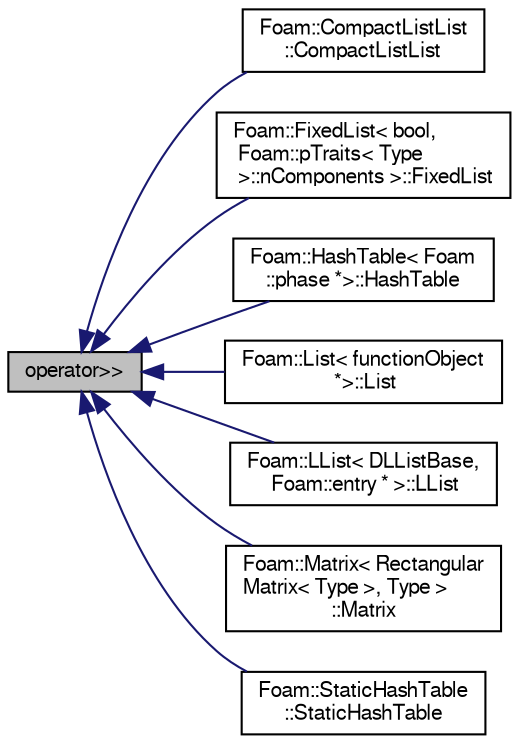 digraph "operator&gt;&gt;"
{
  bgcolor="transparent";
  edge [fontname="FreeSans",fontsize="10",labelfontname="FreeSans",labelfontsize="10"];
  node [fontname="FreeSans",fontsize="10",shape=record];
  rankdir="LR";
  Node3654 [label="operator\>\>",height=0.2,width=0.4,color="black", fillcolor="grey75", style="filled", fontcolor="black"];
  Node3654 -> Node3655 [dir="back",color="midnightblue",fontsize="10",style="solid",fontname="FreeSans"];
  Node3655 [label="Foam::CompactListList\l::CompactListList",height=0.2,width=0.4,color="black",URL="$a21674.html#acee09394854c149477b9481b907fd69b",tooltip="Construct from Istream. "];
  Node3654 -> Node3656 [dir="back",color="midnightblue",fontsize="10",style="solid",fontname="FreeSans"];
  Node3656 [label="Foam::FixedList\< bool,\l Foam::pTraits\< Type\l \>::nComponents \>::FixedList",height=0.2,width=0.4,color="black",URL="$a25894.html#a96fc89cc5cd7ef81f0d49bfb25247021",tooltip="Construct from Istream. "];
  Node3654 -> Node3657 [dir="back",color="midnightblue",fontsize="10",style="solid",fontname="FreeSans"];
  Node3657 [label="Foam::HashTable\< Foam\l::phase *\>::HashTable",height=0.2,width=0.4,color="black",URL="$a25702.html#a4ea0753848dc4e2c17adb2495af29acd",tooltip="Construct from Istream. "];
  Node3654 -> Node3658 [dir="back",color="midnightblue",fontsize="10",style="solid",fontname="FreeSans"];
  Node3658 [label="Foam::List\< functionObject\l *\>::List",height=0.2,width=0.4,color="black",URL="$a25694.html#a14f9ee6bb196d1f585f55ea49dc15a0c",tooltip="Construct from Istream. "];
  Node3654 -> Node3659 [dir="back",color="midnightblue",fontsize="10",style="solid",fontname="FreeSans"];
  Node3659 [label="Foam::LList\< DLListBase,\l Foam::entry * \>::LList",height=0.2,width=0.4,color="black",URL="$a25762.html#aa632aa973f33404a158c0481ead8a78b",tooltip="Construct from Istream. "];
  Node3654 -> Node3660 [dir="back",color="midnightblue",fontsize="10",style="solid",fontname="FreeSans"];
  Node3660 [label="Foam::Matrix\< Rectangular\lMatrix\< Type \>, Type \>\l::Matrix",height=0.2,width=0.4,color="black",URL="$a26774.html#aa92976d4353b6683c4f4b1b50a536502",tooltip="Construct from Istream. "];
  Node3654 -> Node3661 [dir="back",color="midnightblue",fontsize="10",style="solid",fontname="FreeSans"];
  Node3661 [label="Foam::StaticHashTable\l::StaticHashTable",height=0.2,width=0.4,color="black",URL="$a25738.html#a0d82e6e5c1d11404bcb74512b3cea5fe",tooltip="Construct from Istream. "];
}
